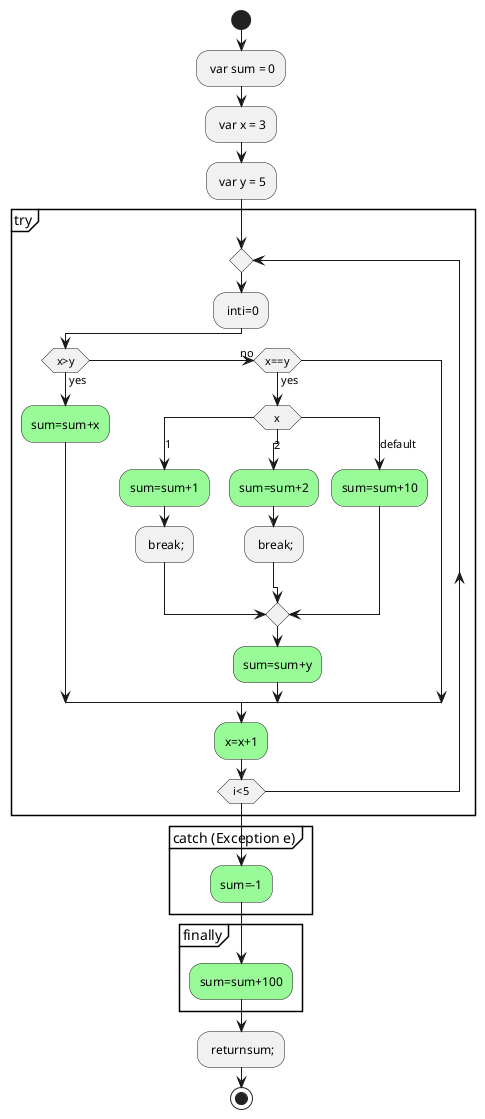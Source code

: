@startuml
start
: var sum = 0;
: var x = 3;
: var y = 5;
group try
repeat
: inti=0;
if (x>y) then (yes)
#palegreen:sum=sum+x;
(no) elseif (x==y) then (yes)
switch (x)
case (1)
#palegreen:sum=sum+1;
: break;;
case (2)
#palegreen:sum=sum+2;
: break;;
case (default)
#palegreen:sum=sum+10;
endswitch
#palegreen:sum=sum+y;
endif
#palegreen:x=x+1;
repeat while (i<5)
end group
group catch (Exception e)
#palegreen:sum=-1;
end group
group finally
#palegreen:sum=sum+100;
end group
: returnsum;;
stop
@enduml